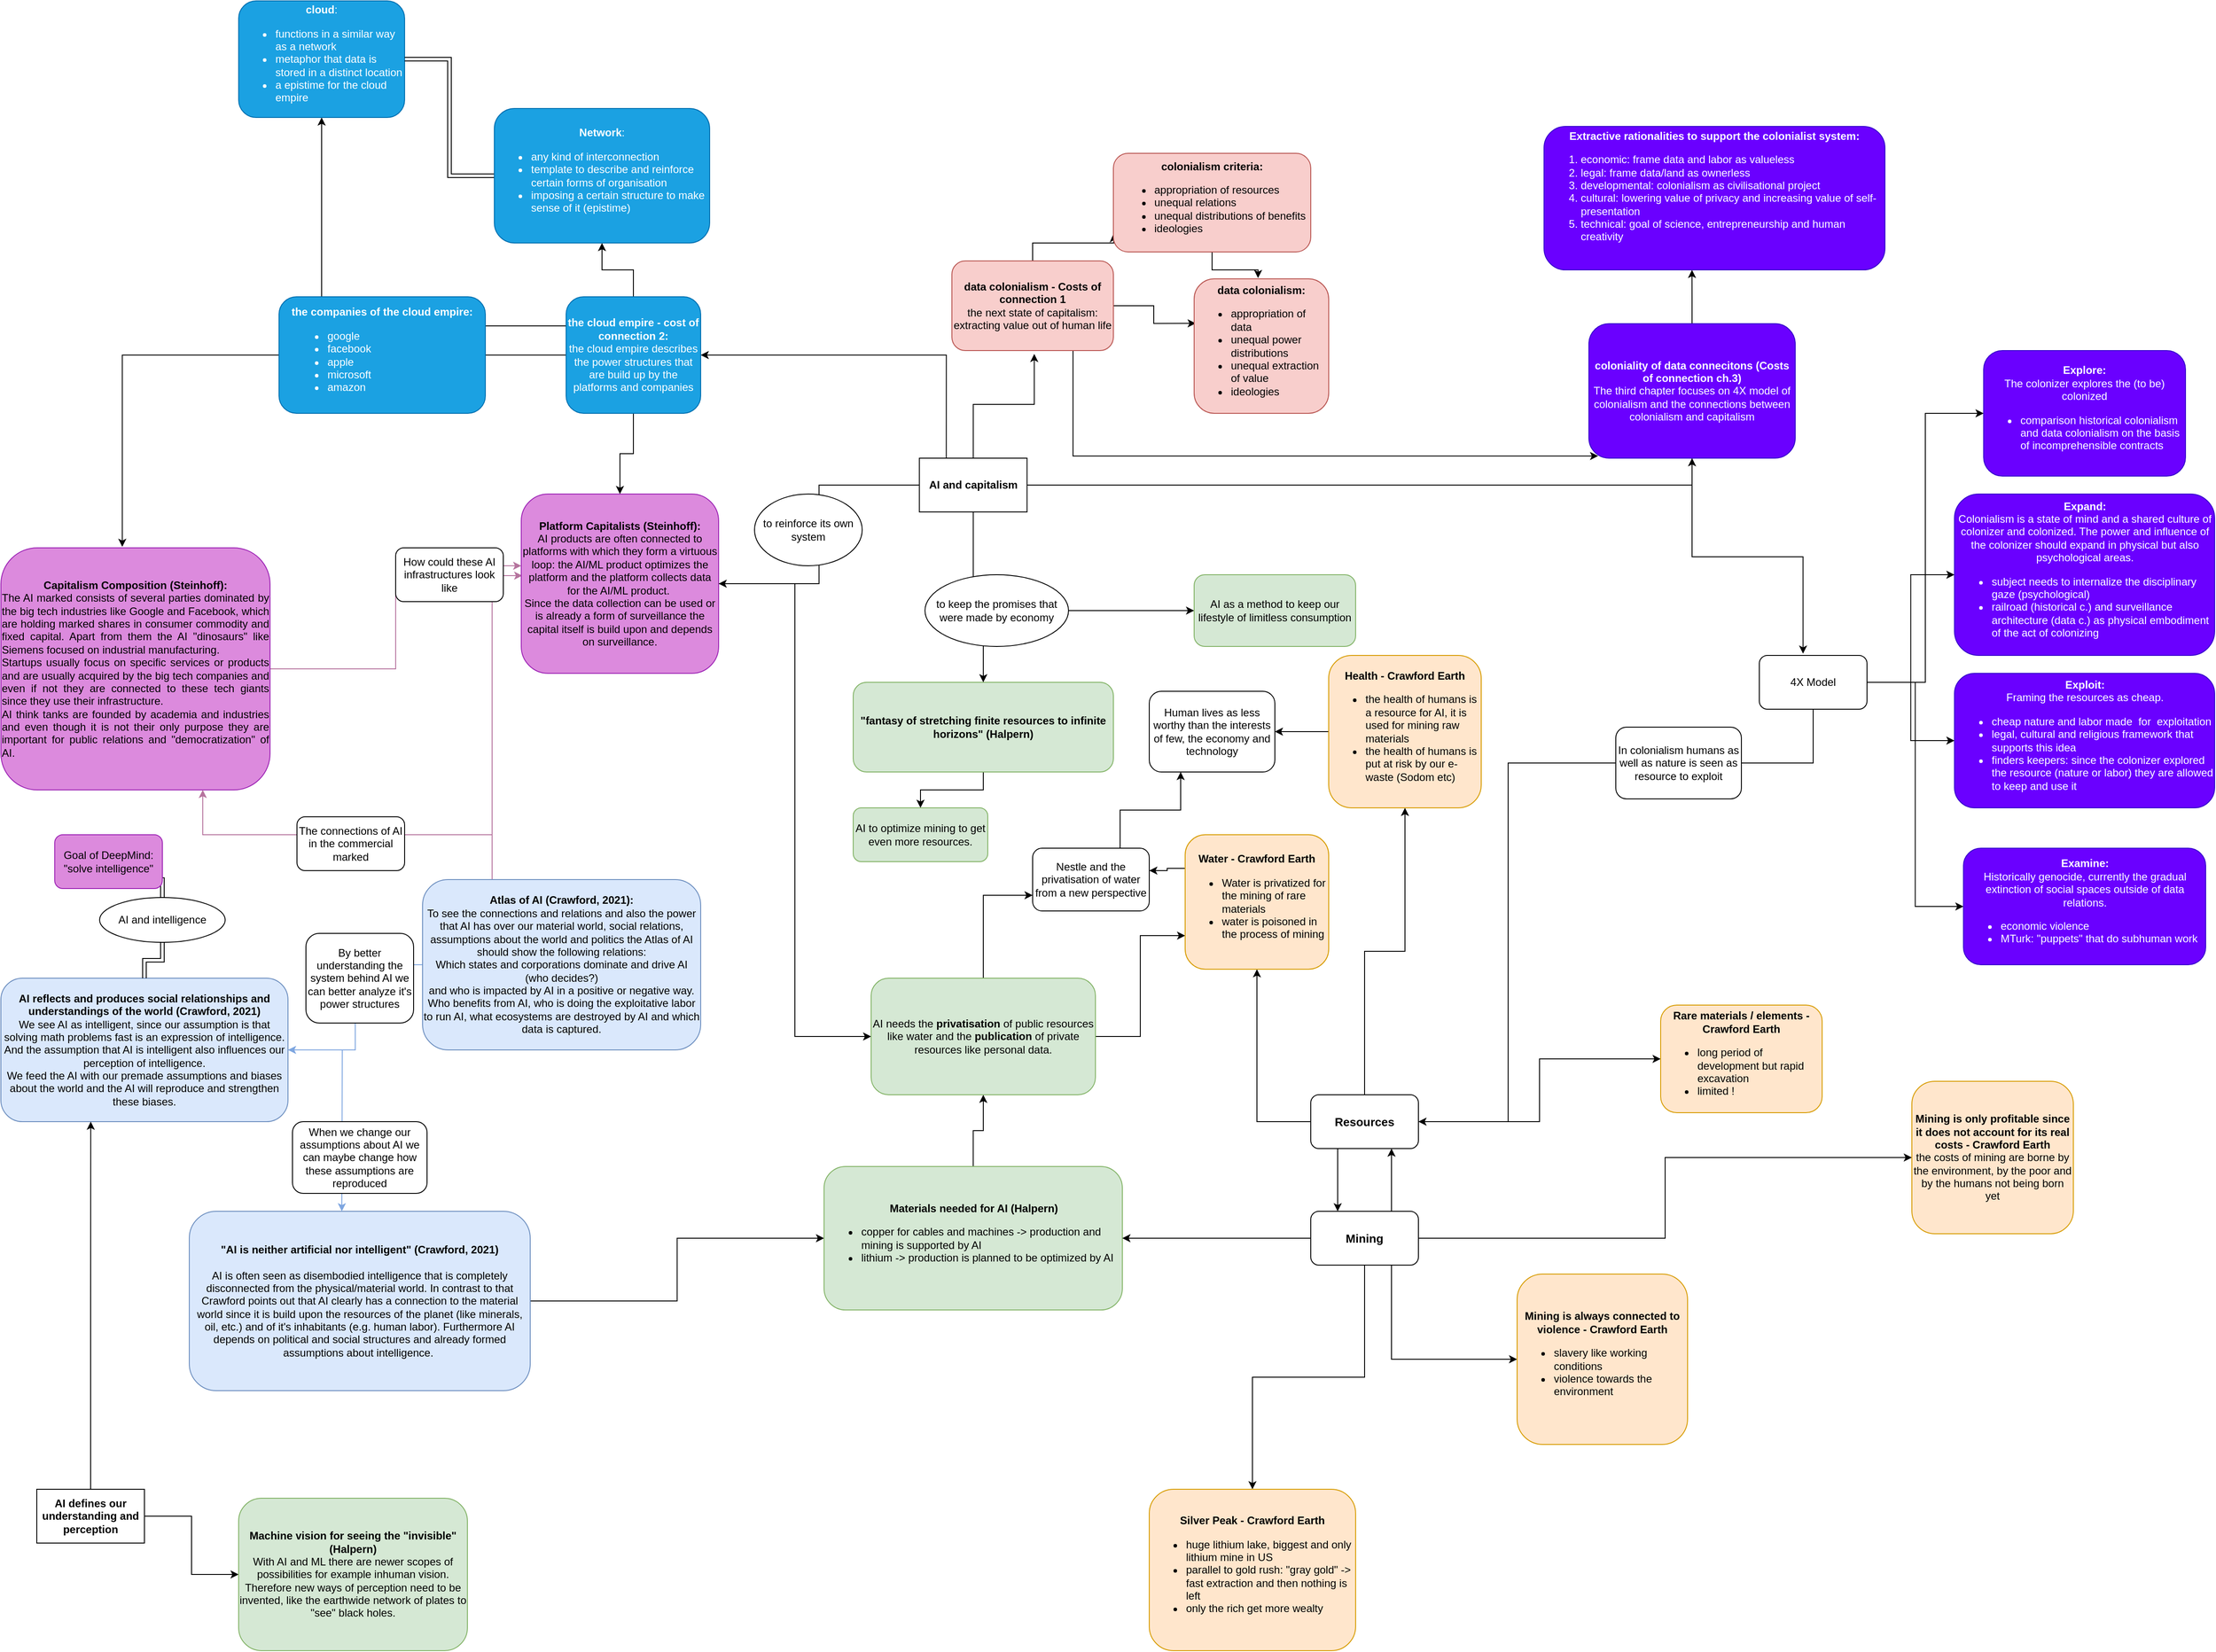 <mxfile version="21.3.7" type="github">
  <diagram name="Page-1" id="wxqKnzym9CbN2hfAzfNq">
    <mxGraphModel dx="1985" dy="3200" grid="1" gridSize="10" guides="1" tooltips="1" connect="1" arrows="1" fold="1" page="1" pageScale="1" pageWidth="850" pageHeight="1100" background="none" math="0" shadow="0">
      <root>
        <mxCell id="0" />
        <mxCell id="1" parent="0" />
        <mxCell id="W47DAjNjgLAv1Q1VvXmN-14" style="edgeStyle=orthogonalEdgeStyle;rounded=0;orthogonalLoop=1;jettySize=auto;html=1;exitX=1;exitY=0.5;exitDx=0;exitDy=0;" parent="1" source="Oei4Xzemq2DtPW6H26rk-1" target="W47DAjNjgLAv1Q1VvXmN-13" edge="1">
          <mxGeometry relative="1" as="geometry" />
        </mxCell>
        <mxCell id="Oei4Xzemq2DtPW6H26rk-1" value="&lt;div&gt;&lt;b&gt;&quot;AI is neither&lt;span dir=&quot;ltr&quot; role=&quot;presentation&quot; style=&quot;left: 79.96%; top: 32.31%; font-size: calc(var(--scale-factor)*11.00px); font-family: sans-serif;&quot;&gt; &lt;/span&gt;&lt;span dir=&quot;ltr&quot; role=&quot;presentation&quot; style=&quot;left: 80.87%; top: 32.31%; font-size: calc(var(--scale-factor)*11.00px); font-family: sans-serif; transform: scaleX(0.896);&quot;&gt;ar&lt;/span&gt;&lt;span dir=&quot;ltr&quot; role=&quot;presentation&quot; style=&quot;left: 15.91%; top: 34.6%; font-size: calc(var(--scale-factor)*11.00px); font-family: sans-serif; transform: scaleX(0.932);&quot;&gt;ti&lt;/span&gt;&lt;span dir=&quot;ltr&quot; role=&quot;presentation&quot; style=&quot;left: 17.49%; top: 34.6%; font-size: calc(var(--scale-factor)*11.00px); font-family: sans-serif; transform: scaleX(0.887);&quot;&gt;fi&lt;/span&gt;&lt;span dir=&quot;ltr&quot; role=&quot;presentation&quot; style=&quot;left: 18.96%; top: 34.6%; font-size: calc(var(--scale-factor)*11.00px); font-family: sans-serif; transform: scaleX(0.891);&quot;&gt;cial&lt;/span&gt;&lt;span dir=&quot;ltr&quot; role=&quot;presentation&quot; style=&quot;left: 22.81%; top: 34.6%; font-size: calc(var(--scale-factor)*11.00px); font-family: sans-serif;&quot;&gt; &lt;/span&gt;&lt;span dir=&quot;ltr&quot; role=&quot;presentation&quot; style=&quot;left: 24.08%; top: 34.6%; font-size: calc(var(--scale-factor)*11.00px); font-family: sans-serif; transform: scaleX(0.872);&quot;&gt;nor&lt;/span&gt;&lt;span dir=&quot;ltr&quot; role=&quot;presentation&quot; style=&quot;left: 28.04%; top: 34.6%; font-size: calc(var(--scale-factor)*11.00px); font-family: sans-serif;&quot;&gt; &lt;/span&gt;&lt;span dir=&quot;ltr&quot; role=&quot;presentation&quot; style=&quot;left: 29.32%; top: 34.6%; font-size: calc(var(--scale-factor)*11.00px); font-family: sans-serif; transform: scaleX(0.818);&quot;&gt;intelligent&quot; (Crawford, 2021)&lt;br&gt;&lt;/span&gt;&lt;/b&gt;&lt;/div&gt;&lt;div&gt;&lt;b&gt;&lt;span dir=&quot;ltr&quot; role=&quot;presentation&quot; style=&quot;left: 29.32%; top: 34.6%; font-size: calc(var(--scale-factor)*11.00px); font-family: sans-serif; transform: scaleX(0.818);&quot;&gt;&lt;br&gt;&lt;/span&gt;&lt;/b&gt;&lt;/div&gt;&lt;div&gt;&lt;span dir=&quot;ltr&quot; role=&quot;presentation&quot; style=&quot;left: 29.32%; top: 34.6%; font-size: calc(var(--scale-factor)*11.00px); font-family: sans-serif; transform: scaleX(0.818);&quot;&gt;AI is often seen as disembodied intelligence that is completely disconnected from the physical/material world. In contrast to that Crawford points out that AI clearly has a connection to the material world since it is build upon the resources of the planet (like minerals, oil, etc.) and of it&#39;s inhabitants (e.g. human labor). Furthermore AI depends on political and social structures and already formed assumptions about intelligence.&amp;nbsp; &lt;br&gt;&lt;/span&gt;&lt;/div&gt;" style="rounded=1;whiteSpace=wrap;html=1;fillColor=#dae8fc;strokeColor=#6c8ebf;" parent="1" vertex="1">
          <mxGeometry x="250" y="-290" width="380" height="200" as="geometry" />
        </mxCell>
        <mxCell id="Oei4Xzemq2DtPW6H26rk-7" style="edgeStyle=orthogonalEdgeStyle;rounded=0;orthogonalLoop=1;jettySize=auto;html=1;entryX=0.5;entryY=0;entryDx=0;entryDy=0;strokeColor=#7EA6E0;" parent="1" source="Oei4Xzemq2DtPW6H26rk-2" edge="1">
          <mxGeometry relative="1" as="geometry">
            <mxPoint x="420" y="-290" as="targetPoint" />
          </mxGeometry>
        </mxCell>
        <mxCell id="IGWxZJ-rzR9LiD5vWE0U-2" style="rounded=0;orthogonalLoop=1;jettySize=auto;html=1;exitX=0.5;exitY=0;exitDx=0;exitDy=0;shape=link;edgeStyle=orthogonalEdgeStyle;strokeColor=#000000;" parent="1" source="IGWxZJ-rzR9LiD5vWE0U-3" target="IGWxZJ-rzR9LiD5vWE0U-1" edge="1">
          <mxGeometry relative="1" as="geometry" />
        </mxCell>
        <mxCell id="Oei4Xzemq2DtPW6H26rk-2" value="&lt;div&gt;&lt;b&gt;AI reflects and produces social relationships and understandings of the world (Crawford, 2021)&lt;/b&gt;&lt;/div&gt;&lt;div&gt;We see AI as intelligent, since our assumption is that solving math problems fast is an expression of intelligence. And the assumption that AI is intelligent also influences our perception of intelligence. &lt;br&gt;&lt;/div&gt;&lt;div&gt;We feed the AI with our premade assumptions and biases about the world and the AI will reproduce and strengthen these biases. &lt;br&gt;&lt;/div&gt;" style="rounded=1;whiteSpace=wrap;html=1;fillColor=#dae8fc;strokeColor=#6c8ebf;" parent="1" vertex="1">
          <mxGeometry x="40" y="-550" width="320" height="160" as="geometry" />
        </mxCell>
        <mxCell id="Oei4Xzemq2DtPW6H26rk-6" value="When we change our assumptions about AI we can maybe change how these assumptions are reproduced" style="rounded=1;whiteSpace=wrap;html=1;" parent="1" vertex="1">
          <mxGeometry x="365" y="-390" width="150" height="80" as="geometry" />
        </mxCell>
        <mxCell id="Oei4Xzemq2DtPW6H26rk-12" style="edgeStyle=orthogonalEdgeStyle;rounded=0;orthogonalLoop=1;jettySize=auto;html=1;exitX=0;exitY=0.5;exitDx=0;exitDy=0;entryX=1;entryY=0.5;entryDx=0;entryDy=0;strokeColor=#7EA6E0;" parent="1" source="Oei4Xzemq2DtPW6H26rk-9" target="Oei4Xzemq2DtPW6H26rk-2" edge="1">
          <mxGeometry relative="1" as="geometry" />
        </mxCell>
        <mxCell id="IGWxZJ-rzR9LiD5vWE0U-13" style="edgeStyle=orthogonalEdgeStyle;rounded=0;orthogonalLoop=1;jettySize=auto;html=1;exitX=0.25;exitY=0;exitDx=0;exitDy=0;entryX=0.75;entryY=1;entryDx=0;entryDy=0;strokeColor=#B5739D;" parent="1" source="Oei4Xzemq2DtPW6H26rk-9" target="IGWxZJ-rzR9LiD5vWE0U-5" edge="1">
          <mxGeometry relative="1" as="geometry" />
        </mxCell>
        <mxCell id="IGWxZJ-rzR9LiD5vWE0U-14" style="edgeStyle=orthogonalEdgeStyle;rounded=0;orthogonalLoop=1;jettySize=auto;html=1;exitX=0.25;exitY=0;exitDx=0;exitDy=0;entryX=0;entryY=0.4;entryDx=0;entryDy=0;entryPerimeter=0;strokeColor=#B5739D;" parent="1" source="Oei4Xzemq2DtPW6H26rk-9" target="IGWxZJ-rzR9LiD5vWE0U-8" edge="1">
          <mxGeometry relative="1" as="geometry" />
        </mxCell>
        <mxCell id="Oei4Xzemq2DtPW6H26rk-9" value="&lt;div&gt;&lt;b&gt;Atlas of AI (Crawford, 2021):&lt;/b&gt;&lt;/div&gt;&lt;div&gt;To see the connections and relations and also the power that AI has over our material world, social relations, assumptions about the world and politics the Atlas of AI should show the following relations:&lt;/div&gt;&lt;div&gt;Which states and corporations dominate and drive AI (who decides?)&lt;/div&gt;&lt;div&gt;and who is impacted by AI in a positive or negative way. Who benefits from AI, who is doing the exploitative labor to run AI, what ecosystems are destroyed by AI and which data is captured.&lt;br&gt;&lt;/div&gt;" style="rounded=1;whiteSpace=wrap;html=1;fillColor=#dae8fc;strokeColor=#6c8ebf;" parent="1" vertex="1">
          <mxGeometry x="510" y="-660" width="310" height="190" as="geometry" />
        </mxCell>
        <mxCell id="Oei4Xzemq2DtPW6H26rk-11" value="By better understanding the system behind AI we can better analyze it&#39;s power structures" style="rounded=1;whiteSpace=wrap;html=1;" parent="1" vertex="1">
          <mxGeometry x="380" y="-600" width="120" height="100" as="geometry" />
        </mxCell>
        <mxCell id="IGWxZJ-rzR9LiD5vWE0U-1" value="&lt;div&gt;Goal of DeepMind:&lt;/div&gt;&lt;div&gt;&quot;solve intelligence&quot;&lt;br&gt;&lt;/div&gt;" style="rounded=1;whiteSpace=wrap;html=1;fillColor=#dc8add;strokeColor=#9C22B4;" parent="1" vertex="1">
          <mxGeometry x="100" y="-710" width="120" height="60" as="geometry" />
        </mxCell>
        <mxCell id="IGWxZJ-rzR9LiD5vWE0U-4" value="" style="rounded=0;orthogonalLoop=1;jettySize=auto;html=1;exitX=0.5;exitY=0;exitDx=0;exitDy=0;shape=link;edgeStyle=orthogonalEdgeStyle;strokeColor=#000000;" parent="1" source="Oei4Xzemq2DtPW6H26rk-2" target="IGWxZJ-rzR9LiD5vWE0U-3" edge="1">
          <mxGeometry relative="1" as="geometry">
            <mxPoint x="200" y="-560" as="sourcePoint" />
            <mxPoint x="190" y="-630" as="targetPoint" />
          </mxGeometry>
        </mxCell>
        <mxCell id="IGWxZJ-rzR9LiD5vWE0U-3" value="AI and intelligence" style="ellipse;whiteSpace=wrap;html=1;" parent="1" vertex="1">
          <mxGeometry x="150" y="-640" width="140" height="50" as="geometry" />
        </mxCell>
        <mxCell id="IGWxZJ-rzR9LiD5vWE0U-10" style="edgeStyle=orthogonalEdgeStyle;rounded=0;orthogonalLoop=1;jettySize=auto;html=1;entryX=0.005;entryY=0.455;entryDx=0;entryDy=0;entryPerimeter=0;strokeColor=#B5739D;" parent="1" source="IGWxZJ-rzR9LiD5vWE0U-5" target="IGWxZJ-rzR9LiD5vWE0U-8" edge="1">
          <mxGeometry relative="1" as="geometry" />
        </mxCell>
        <mxCell id="IGWxZJ-rzR9LiD5vWE0U-5" value="&lt;b&gt;Capitalism Composition (Steinhoff):&lt;/b&gt;&lt;br&gt;&lt;div align=&quot;justify&quot;&gt;The AI marked consists of several parties dominated by the big tech industries like Google and Facebook, which are holding marked shares in consumer commodity and fixed capital. Apart from them the AI &quot;dinosaurs&quot; like Siemens focused on industrial manufacturing.&lt;br&gt;Startups usually focus on specific services or products and are usually acquired by the big tech companies and even if not they are connected to these tech giants since they use their infrastructure. &lt;br&gt;&lt;/div&gt;&lt;div align=&quot;justify&quot;&gt;AI think tanks are founded by academia and industries and even though it is not their only purpose they are important for public relations and &quot;democratization&quot; of AI. &lt;br&gt;&lt;/div&gt;" style="rounded=1;fillColor=#DC8ADD;strokeColor=#9C22B4;align=center;horizontal=1;verticalAlign=middle;labelPosition=center;verticalLabelPosition=middle;whiteSpace=wrap;html=1;" parent="1" vertex="1">
          <mxGeometry x="40" y="-1030" width="300" height="270" as="geometry" />
        </mxCell>
        <mxCell id="IGWxZJ-rzR9LiD5vWE0U-7" value="The connections of AI in the commercial marked" style="rounded=1;whiteSpace=wrap;html=1;" parent="1" vertex="1">
          <mxGeometry x="370" y="-730" width="120" height="60" as="geometry" />
        </mxCell>
        <mxCell id="W47DAjNjgLAv1Q1VvXmN-16" style="edgeStyle=orthogonalEdgeStyle;rounded=0;orthogonalLoop=1;jettySize=auto;html=1;entryX=0;entryY=0.5;entryDx=0;entryDy=0;" parent="1" source="IGWxZJ-rzR9LiD5vWE0U-8" target="W47DAjNjgLAv1Q1VvXmN-15" edge="1">
          <mxGeometry relative="1" as="geometry" />
        </mxCell>
        <mxCell id="IGWxZJ-rzR9LiD5vWE0U-8" value="&lt;div&gt;&lt;b&gt;Platform Capitalists (Steinhoff):&lt;/b&gt;&lt;/div&gt;&lt;div&gt;AI products are often connected to platforms with which they form a virtuous loop: the AI/ML product optimizes the platform and the platform collects data for the AI/ML product.&amp;nbsp;&lt;/div&gt;&lt;div&gt;Since the data collection can be used or is already a form of surveillance the capital itself is build upon and depends on surveillance.&lt;br&gt;&lt;/div&gt;" style="rounded=1;whiteSpace=wrap;html=1;fillColor=#DC8ADD;strokeColor=#9c22b4;" parent="1" vertex="1">
          <mxGeometry x="620" y="-1090" width="220" height="200" as="geometry" />
        </mxCell>
        <mxCell id="IGWxZJ-rzR9LiD5vWE0U-11" value="How could these AI infrastructures look like" style="rounded=1;whiteSpace=wrap;html=1;" parent="1" vertex="1">
          <mxGeometry x="480" y="-1030" width="120" height="60" as="geometry" />
        </mxCell>
        <mxCell id="W47DAjNjgLAv1Q1VvXmN-10" style="edgeStyle=orthogonalEdgeStyle;rounded=0;orthogonalLoop=1;jettySize=auto;html=1;entryX=0.5;entryY=0;entryDx=0;entryDy=0;" parent="1" source="W47DAjNjgLAv1Q1VvXmN-1" target="W47DAjNjgLAv1Q1VvXmN-9" edge="1">
          <mxGeometry relative="1" as="geometry" />
        </mxCell>
        <mxCell id="W47DAjNjgLAv1Q1VvXmN-1" value="&lt;div&gt;&lt;b&gt;&quot;fantasy of stretching finite resources to infinite horizons&quot; (Halpern)&lt;/b&gt;&lt;/div&gt;" style="rounded=1;whiteSpace=wrap;html=1;fillColor=#d5e8d4;strokeColor=#82b366;" parent="1" vertex="1">
          <mxGeometry x="990" y="-880" width="290" height="100" as="geometry" />
        </mxCell>
        <mxCell id="W47DAjNjgLAv1Q1VvXmN-4" style="edgeStyle=orthogonalEdgeStyle;rounded=0;orthogonalLoop=1;jettySize=auto;html=1;entryX=1;entryY=0.5;entryDx=0;entryDy=0;" parent="1" source="W47DAjNjgLAv1Q1VvXmN-3" target="IGWxZJ-rzR9LiD5vWE0U-8" edge="1">
          <mxGeometry relative="1" as="geometry" />
        </mxCell>
        <mxCell id="W47DAjNjgLAv1Q1VvXmN-7" style="edgeStyle=orthogonalEdgeStyle;rounded=0;orthogonalLoop=1;jettySize=auto;html=1;" parent="1" source="W47DAjNjgLAv1Q1VvXmN-3" target="W47DAjNjgLAv1Q1VvXmN-1" edge="1">
          <mxGeometry relative="1" as="geometry" />
        </mxCell>
        <mxCell id="DPZt0FXSSfCK9yg0k_5H-2" style="edgeStyle=orthogonalEdgeStyle;rounded=0;orthogonalLoop=1;jettySize=auto;html=1;entryX=0.51;entryY=1.037;entryDx=0;entryDy=0;entryPerimeter=0;" parent="1" source="W47DAjNjgLAv1Q1VvXmN-3" target="DPZt0FXSSfCK9yg0k_5H-1" edge="1">
          <mxGeometry relative="1" as="geometry" />
        </mxCell>
        <mxCell id="DPZt0FXSSfCK9yg0k_5H-11" style="edgeStyle=orthogonalEdgeStyle;rounded=0;orthogonalLoop=1;jettySize=auto;html=1;exitX=0.25;exitY=0;exitDx=0;exitDy=0;entryX=1;entryY=0.5;entryDx=0;entryDy=0;" parent="1" source="W47DAjNjgLAv1Q1VvXmN-3" target="DPZt0FXSSfCK9yg0k_5H-8" edge="1">
          <mxGeometry relative="1" as="geometry" />
        </mxCell>
        <mxCell id="1OhX4noRyEKHyUKizOx6-14" style="edgeStyle=orthogonalEdgeStyle;rounded=0;orthogonalLoop=1;jettySize=auto;html=1;exitX=1;exitY=0.5;exitDx=0;exitDy=0;entryX=0.5;entryY=1;entryDx=0;entryDy=0;" edge="1" parent="1" source="W47DAjNjgLAv1Q1VvXmN-3" target="1OhX4noRyEKHyUKizOx6-1">
          <mxGeometry relative="1" as="geometry" />
        </mxCell>
        <mxCell id="W47DAjNjgLAv1Q1VvXmN-3" value="&lt;b&gt;AI and capitalism &lt;/b&gt;" style="rounded=0;whiteSpace=wrap;html=1;" parent="1" vertex="1">
          <mxGeometry x="1063.75" y="-1130" width="120" height="60" as="geometry" />
        </mxCell>
        <mxCell id="W47DAjNjgLAv1Q1VvXmN-6" value="to reinforce its own system" style="ellipse;whiteSpace=wrap;html=1;" parent="1" vertex="1">
          <mxGeometry x="880" y="-1090" width="120" height="80" as="geometry" />
        </mxCell>
        <mxCell id="W47DAjNjgLAv1Q1VvXmN-12" style="edgeStyle=orthogonalEdgeStyle;rounded=0;orthogonalLoop=1;jettySize=auto;html=1;entryX=0;entryY=0.5;entryDx=0;entryDy=0;" parent="1" source="W47DAjNjgLAv1Q1VvXmN-8" target="W47DAjNjgLAv1Q1VvXmN-11" edge="1">
          <mxGeometry relative="1" as="geometry" />
        </mxCell>
        <mxCell id="W47DAjNjgLAv1Q1VvXmN-8" value="to keep the promises that were made by economy " style="ellipse;whiteSpace=wrap;html=1;" parent="1" vertex="1">
          <mxGeometry x="1070" y="-1000" width="160" height="80" as="geometry" />
        </mxCell>
        <mxCell id="W47DAjNjgLAv1Q1VvXmN-9" value="AI to optimize mining to get even more resources. " style="rounded=1;whiteSpace=wrap;html=1;fillColor=#d5e8d4;strokeColor=#82b366;" parent="1" vertex="1">
          <mxGeometry x="990" y="-740" width="150" height="60" as="geometry" />
        </mxCell>
        <mxCell id="W47DAjNjgLAv1Q1VvXmN-11" value="AI as a method to keep our lifestyle of limitless consumption " style="rounded=1;whiteSpace=wrap;html=1;fillColor=#d5e8d4;strokeColor=#82b366;" parent="1" vertex="1">
          <mxGeometry x="1370" y="-1000" width="180" height="80" as="geometry" />
        </mxCell>
        <mxCell id="W47DAjNjgLAv1Q1VvXmN-17" style="edgeStyle=orthogonalEdgeStyle;rounded=0;orthogonalLoop=1;jettySize=auto;html=1;" parent="1" source="W47DAjNjgLAv1Q1VvXmN-13" target="W47DAjNjgLAv1Q1VvXmN-15" edge="1">
          <mxGeometry relative="1" as="geometry" />
        </mxCell>
        <mxCell id="W47DAjNjgLAv1Q1VvXmN-13" value="&lt;div&gt;&lt;b&gt;Materials needed for AI (Halpern)&lt;/b&gt;&lt;/div&gt;&lt;div align=&quot;left&quot;&gt;&lt;ul&gt;&lt;li&gt;copper for cables and machines -&amp;gt; production and mining is supported by AI&lt;/li&gt;&lt;li&gt;lithium -&amp;gt; production is planned to be optimized by AI&lt;br&gt;&lt;/li&gt;&lt;/ul&gt;&lt;/div&gt;" style="rounded=1;whiteSpace=wrap;html=1;fillColor=#d5e8d4;strokeColor=#82b366;" parent="1" vertex="1">
          <mxGeometry x="957.5" y="-340" width="332.5" height="160" as="geometry" />
        </mxCell>
        <mxCell id="pomRhs1tSJ-HScSWZ4Wk-29" style="edgeStyle=orthogonalEdgeStyle;rounded=0;orthogonalLoop=1;jettySize=auto;html=1;entryX=0;entryY=0.75;entryDx=0;entryDy=0;" parent="1" source="W47DAjNjgLAv1Q1VvXmN-15" target="pomRhs1tSJ-HScSWZ4Wk-23" edge="1">
          <mxGeometry relative="1" as="geometry" />
        </mxCell>
        <mxCell id="pomRhs1tSJ-HScSWZ4Wk-30" style="edgeStyle=orthogonalEdgeStyle;rounded=0;orthogonalLoop=1;jettySize=auto;html=1;exitX=1;exitY=0.5;exitDx=0;exitDy=0;entryX=0;entryY=0.75;entryDx=0;entryDy=0;" parent="1" source="W47DAjNjgLAv1Q1VvXmN-15" target="pomRhs1tSJ-HScSWZ4Wk-15" edge="1">
          <mxGeometry relative="1" as="geometry" />
        </mxCell>
        <mxCell id="W47DAjNjgLAv1Q1VvXmN-15" value="AI needs the&lt;b&gt; privatisation&lt;/b&gt; of public resources like water and the &lt;b&gt;publication&lt;/b&gt; of private resources like personal data." style="rounded=1;whiteSpace=wrap;html=1;fillColor=#d5e8d4;strokeColor=#82b366;" parent="1" vertex="1">
          <mxGeometry x="1010" y="-550" width="250" height="130" as="geometry" />
        </mxCell>
        <mxCell id="W47DAjNjgLAv1Q1VvXmN-20" style="edgeStyle=orthogonalEdgeStyle;rounded=0;orthogonalLoop=1;jettySize=auto;html=1;entryX=0.313;entryY=1;entryDx=0;entryDy=0;entryPerimeter=0;" parent="1" source="W47DAjNjgLAv1Q1VvXmN-18" target="Oei4Xzemq2DtPW6H26rk-2" edge="1">
          <mxGeometry relative="1" as="geometry" />
        </mxCell>
        <mxCell id="W47DAjNjgLAv1Q1VvXmN-22" style="edgeStyle=orthogonalEdgeStyle;rounded=0;orthogonalLoop=1;jettySize=auto;html=1;entryX=0;entryY=0.5;entryDx=0;entryDy=0;" parent="1" source="W47DAjNjgLAv1Q1VvXmN-18" target="W47DAjNjgLAv1Q1VvXmN-21" edge="1">
          <mxGeometry relative="1" as="geometry" />
        </mxCell>
        <mxCell id="W47DAjNjgLAv1Q1VvXmN-18" value="&lt;b&gt;AI defines our understanding and perception&lt;/b&gt;" style="rounded=0;whiteSpace=wrap;html=1;" parent="1" vertex="1">
          <mxGeometry x="80" y="20" width="120" height="60" as="geometry" />
        </mxCell>
        <mxCell id="W47DAjNjgLAv1Q1VvXmN-21" value="&lt;div&gt;&lt;b&gt;Machine vision for seeing the &quot;invisible&quot; (Halpern)&lt;/b&gt;&lt;/div&gt;&lt;div&gt;With AI and ML there are newer scopes of possibilities for example inhuman vision. Therefore new ways of perception need to be invented, like the earthwide network of plates to &quot;see&quot; black holes.&lt;br&gt;&lt;/div&gt;" style="rounded=1;whiteSpace=wrap;html=1;fillColor=#d5e8d4;strokeColor=#82b366;" parent="1" vertex="1">
          <mxGeometry x="305" y="30" width="255" height="170" as="geometry" />
        </mxCell>
        <mxCell id="pomRhs1tSJ-HScSWZ4Wk-3" style="edgeStyle=orthogonalEdgeStyle;rounded=0;orthogonalLoop=1;jettySize=auto;html=1;entryX=1;entryY=0.5;entryDx=0;entryDy=0;" parent="1" source="pomRhs1tSJ-HScSWZ4Wk-1" target="W47DAjNjgLAv1Q1VvXmN-13" edge="1">
          <mxGeometry relative="1" as="geometry" />
        </mxCell>
        <mxCell id="pomRhs1tSJ-HScSWZ4Wk-6" style="edgeStyle=orthogonalEdgeStyle;rounded=0;orthogonalLoop=1;jettySize=auto;html=1;entryX=0.5;entryY=0;entryDx=0;entryDy=0;" parent="1" source="pomRhs1tSJ-HScSWZ4Wk-1" target="pomRhs1tSJ-HScSWZ4Wk-4" edge="1">
          <mxGeometry relative="1" as="geometry" />
        </mxCell>
        <mxCell id="pomRhs1tSJ-HScSWZ4Wk-8" style="edgeStyle=orthogonalEdgeStyle;rounded=0;orthogonalLoop=1;jettySize=auto;html=1;exitX=0.75;exitY=1;exitDx=0;exitDy=0;entryX=0;entryY=0.5;entryDx=0;entryDy=0;" parent="1" source="pomRhs1tSJ-HScSWZ4Wk-1" target="pomRhs1tSJ-HScSWZ4Wk-7" edge="1">
          <mxGeometry relative="1" as="geometry" />
        </mxCell>
        <mxCell id="pomRhs1tSJ-HScSWZ4Wk-13" style="edgeStyle=orthogonalEdgeStyle;rounded=0;orthogonalLoop=1;jettySize=auto;html=1;exitX=0.75;exitY=0;exitDx=0;exitDy=0;entryX=0.75;entryY=1;entryDx=0;entryDy=0;" parent="1" source="pomRhs1tSJ-HScSWZ4Wk-1" target="pomRhs1tSJ-HScSWZ4Wk-11" edge="1">
          <mxGeometry relative="1" as="geometry" />
        </mxCell>
        <mxCell id="1OhX4noRyEKHyUKizOx6-18" style="edgeStyle=orthogonalEdgeStyle;rounded=0;orthogonalLoop=1;jettySize=auto;html=1;exitX=1;exitY=0.5;exitDx=0;exitDy=0;" edge="1" parent="1" source="pomRhs1tSJ-HScSWZ4Wk-1" target="pomRhs1tSJ-HScSWZ4Wk-9">
          <mxGeometry relative="1" as="geometry" />
        </mxCell>
        <mxCell id="pomRhs1tSJ-HScSWZ4Wk-1" value="&lt;b&gt;&lt;font style=&quot;font-size: 13px;&quot;&gt;Mining&lt;/font&gt;&lt;/b&gt;" style="rounded=1;whiteSpace=wrap;html=1;" parent="1" vertex="1">
          <mxGeometry x="1500" y="-290" width="120" height="60" as="geometry" />
        </mxCell>
        <mxCell id="pomRhs1tSJ-HScSWZ4Wk-4" value="&lt;div&gt;&lt;b&gt;Silver Peak - Crawford Earth&lt;/b&gt;&lt;/div&gt;&lt;div align=&quot;left&quot;&gt;&lt;ul&gt;&lt;li&gt;huge lithium lake, biggest and only lithium mine in US&lt;/li&gt;&lt;li&gt;parallel to gold rush: &quot;gray gold&quot; -&amp;gt; fast extraction and then nothing is left&lt;/li&gt;&lt;li&gt;only the rich get more wealty&lt;br&gt;&lt;/li&gt;&lt;/ul&gt;&lt;/div&gt;" style="rounded=1;whiteSpace=wrap;html=1;fillColor=#ffe6cc;strokeColor=#d79b00;" parent="1" vertex="1">
          <mxGeometry x="1320" y="20" width="230" height="180" as="geometry" />
        </mxCell>
        <mxCell id="pomRhs1tSJ-HScSWZ4Wk-7" value="&lt;div&gt;&lt;b&gt;Mining is always connected to violence - Crawford Earth&lt;/b&gt;&lt;/div&gt;&lt;div align=&quot;left&quot;&gt;&lt;ul&gt;&lt;li&gt;slavery like working conditions&lt;/li&gt;&lt;li&gt;violence towards the environment &lt;br&gt;&lt;/li&gt;&lt;/ul&gt;&lt;/div&gt;" style="rounded=1;whiteSpace=wrap;html=1;fillColor=#ffe6cc;strokeColor=#d79b00;" parent="1" vertex="1">
          <mxGeometry x="1730" y="-220" width="190" height="190" as="geometry" />
        </mxCell>
        <mxCell id="pomRhs1tSJ-HScSWZ4Wk-9" value="&lt;div&gt;&lt;b&gt;Mining is only profitable since it does not account for its real costs - Crawford Earth&lt;/b&gt;&lt;/div&gt;&lt;div&gt;the costs of mining are borne by the environment, by the poor and by the humans not being born yet&lt;br&gt;&lt;/div&gt;" style="rounded=1;whiteSpace=wrap;html=1;fillColor=#ffe6cc;strokeColor=#d79b00;" parent="1" vertex="1">
          <mxGeometry x="2170" y="-435" width="180" height="170" as="geometry" />
        </mxCell>
        <mxCell id="pomRhs1tSJ-HScSWZ4Wk-14" style="edgeStyle=orthogonalEdgeStyle;rounded=0;orthogonalLoop=1;jettySize=auto;html=1;exitX=0.25;exitY=1;exitDx=0;exitDy=0;entryX=0.25;entryY=0;entryDx=0;entryDy=0;" parent="1" source="pomRhs1tSJ-HScSWZ4Wk-11" target="pomRhs1tSJ-HScSWZ4Wk-1" edge="1">
          <mxGeometry relative="1" as="geometry" />
        </mxCell>
        <mxCell id="pomRhs1tSJ-HScSWZ4Wk-16" style="edgeStyle=orthogonalEdgeStyle;rounded=0;orthogonalLoop=1;jettySize=auto;html=1;exitX=0;exitY=0.5;exitDx=0;exitDy=0;entryX=0.5;entryY=1;entryDx=0;entryDy=0;" parent="1" source="pomRhs1tSJ-HScSWZ4Wk-11" target="pomRhs1tSJ-HScSWZ4Wk-15" edge="1">
          <mxGeometry relative="1" as="geometry" />
        </mxCell>
        <mxCell id="pomRhs1tSJ-HScSWZ4Wk-18" style="edgeStyle=orthogonalEdgeStyle;rounded=0;orthogonalLoop=1;jettySize=auto;html=1;entryX=0;entryY=0.5;entryDx=0;entryDy=0;" parent="1" source="pomRhs1tSJ-HScSWZ4Wk-11" target="pomRhs1tSJ-HScSWZ4Wk-17" edge="1">
          <mxGeometry relative="1" as="geometry" />
        </mxCell>
        <mxCell id="pomRhs1tSJ-HScSWZ4Wk-22" value="" style="edgeStyle=orthogonalEdgeStyle;rounded=0;orthogonalLoop=1;jettySize=auto;html=1;entryX=0.5;entryY=1;entryDx=0;entryDy=0;" parent="1" source="pomRhs1tSJ-HScSWZ4Wk-11" target="pomRhs1tSJ-HScSWZ4Wk-19" edge="1">
          <mxGeometry relative="1" as="geometry">
            <mxPoint x="1560" y="-490" as="targetPoint" />
          </mxGeometry>
        </mxCell>
        <mxCell id="pomRhs1tSJ-HScSWZ4Wk-11" value="&lt;font style=&quot;font-size: 13px;&quot;&gt;&lt;b&gt;Resources&lt;/b&gt;&lt;/font&gt;" style="rounded=1;whiteSpace=wrap;html=1;" parent="1" vertex="1">
          <mxGeometry x="1500" y="-420" width="120" height="60" as="geometry" />
        </mxCell>
        <mxCell id="pomRhs1tSJ-HScSWZ4Wk-24" style="edgeStyle=orthogonalEdgeStyle;rounded=0;orthogonalLoop=1;jettySize=auto;html=1;exitX=0;exitY=0.25;exitDx=0;exitDy=0;entryX=1;entryY=0.357;entryDx=0;entryDy=0;entryPerimeter=0;" parent="1" source="pomRhs1tSJ-HScSWZ4Wk-15" target="pomRhs1tSJ-HScSWZ4Wk-23" edge="1">
          <mxGeometry relative="1" as="geometry" />
        </mxCell>
        <mxCell id="pomRhs1tSJ-HScSWZ4Wk-15" value="&lt;div&gt;&lt;b&gt;Water - Crawford Earth&lt;/b&gt;&lt;/div&gt;&lt;div align=&quot;left&quot;&gt;&lt;ul&gt;&lt;li&gt;Water is privatized for the mining of rare materials&lt;/li&gt;&lt;li&gt;water is poisoned in the process of mining&lt;br&gt;&lt;/li&gt;&lt;/ul&gt;&lt;/div&gt;" style="rounded=1;whiteSpace=wrap;html=1;fillColor=#ffe6cc;strokeColor=#d79b00;" parent="1" vertex="1">
          <mxGeometry x="1360" y="-710" width="160" height="150" as="geometry" />
        </mxCell>
        <mxCell id="pomRhs1tSJ-HScSWZ4Wk-17" value="&lt;div&gt;&lt;b&gt;Rare materials / elements - Crawford Earth&lt;/b&gt;&lt;/div&gt;&lt;div align=&quot;left&quot;&gt;&lt;ul&gt;&lt;li&gt;long period of development but rapid excavation&lt;/li&gt;&lt;li&gt;limited !&lt;br&gt;&lt;/li&gt;&lt;/ul&gt;&lt;/div&gt;" style="rounded=1;whiteSpace=wrap;html=1;fillColor=#ffe6cc;strokeColor=#d79b00;" parent="1" vertex="1">
          <mxGeometry x="1890" y="-520" width="180" height="120" as="geometry" />
        </mxCell>
        <mxCell id="pomRhs1tSJ-HScSWZ4Wk-26" style="edgeStyle=orthogonalEdgeStyle;rounded=0;orthogonalLoop=1;jettySize=auto;html=1;exitX=0;exitY=0.5;exitDx=0;exitDy=0;entryX=1;entryY=0.5;entryDx=0;entryDy=0;" parent="1" source="pomRhs1tSJ-HScSWZ4Wk-19" target="pomRhs1tSJ-HScSWZ4Wk-25" edge="1">
          <mxGeometry relative="1" as="geometry" />
        </mxCell>
        <mxCell id="pomRhs1tSJ-HScSWZ4Wk-19" value="&lt;div&gt;&lt;b&gt;Health - Crawford Earth&lt;/b&gt;&lt;/div&gt;&lt;div align=&quot;left&quot;&gt;&lt;ul&gt;&lt;li&gt;the health of humans is a resource for AI, it is used for mining raw materials&lt;/li&gt;&lt;li&gt;the health of humans is put at risk by our e-waste (Sodom etc)&lt;br&gt;&lt;/li&gt;&lt;/ul&gt;&lt;/div&gt;" style="rounded=1;whiteSpace=wrap;html=1;fillColor=#ffe6cc;strokeColor=#d79b00;" parent="1" vertex="1">
          <mxGeometry x="1520" y="-910" width="170" height="170" as="geometry" />
        </mxCell>
        <mxCell id="pomRhs1tSJ-HScSWZ4Wk-28" style="edgeStyle=orthogonalEdgeStyle;rounded=0;orthogonalLoop=1;jettySize=auto;html=1;exitX=0.75;exitY=0;exitDx=0;exitDy=0;entryX=0.25;entryY=1;entryDx=0;entryDy=0;" parent="1" source="pomRhs1tSJ-HScSWZ4Wk-23" target="pomRhs1tSJ-HScSWZ4Wk-25" edge="1">
          <mxGeometry relative="1" as="geometry" />
        </mxCell>
        <mxCell id="pomRhs1tSJ-HScSWZ4Wk-23" value="Nestle and the privatisation of water from a new perspective" style="rounded=1;whiteSpace=wrap;html=1;" parent="1" vertex="1">
          <mxGeometry x="1190" y="-695" width="130" height="70" as="geometry" />
        </mxCell>
        <mxCell id="pomRhs1tSJ-HScSWZ4Wk-25" value="Human lives as less worthy than the interests of few, the economy and technology " style="rounded=1;whiteSpace=wrap;html=1;" parent="1" vertex="1">
          <mxGeometry x="1320" y="-870" width="140" height="90" as="geometry" />
        </mxCell>
        <mxCell id="DPZt0FXSSfCK9yg0k_5H-4" style="edgeStyle=orthogonalEdgeStyle;rounded=0;orthogonalLoop=1;jettySize=auto;html=1;exitX=0.5;exitY=0;exitDx=0;exitDy=0;" parent="1" source="DPZt0FXSSfCK9yg0k_5H-1" edge="1">
          <mxGeometry relative="1" as="geometry">
            <mxPoint x="1280" y="-1380" as="targetPoint" />
          </mxGeometry>
        </mxCell>
        <mxCell id="DPZt0FXSSfCK9yg0k_5H-6" style="edgeStyle=orthogonalEdgeStyle;rounded=0;orthogonalLoop=1;jettySize=auto;html=1;entryX=0.012;entryY=0.331;entryDx=0;entryDy=0;entryPerimeter=0;" parent="1" source="DPZt0FXSSfCK9yg0k_5H-1" target="DPZt0FXSSfCK9yg0k_5H-5" edge="1">
          <mxGeometry relative="1" as="geometry" />
        </mxCell>
        <mxCell id="1OhX4noRyEKHyUKizOx6-15" style="edgeStyle=orthogonalEdgeStyle;rounded=0;orthogonalLoop=1;jettySize=auto;html=1;exitX=0.75;exitY=1;exitDx=0;exitDy=0;entryX=0.045;entryY=0.984;entryDx=0;entryDy=0;entryPerimeter=0;" edge="1" parent="1" source="DPZt0FXSSfCK9yg0k_5H-1" target="1OhX4noRyEKHyUKizOx6-1">
          <mxGeometry relative="1" as="geometry" />
        </mxCell>
        <mxCell id="DPZt0FXSSfCK9yg0k_5H-1" value="&lt;div&gt;&lt;b&gt;data colonialism - Costs of connection 1&lt;/b&gt;&lt;/div&gt;&lt;div&gt;the next state of capitalism: extracting value out of human life&lt;br&gt;&lt;/div&gt;" style="rounded=1;whiteSpace=wrap;html=1;fillColor=#f8cecc;strokeColor=#b85450;" parent="1" vertex="1">
          <mxGeometry x="1100" y="-1350" width="180" height="100" as="geometry" />
        </mxCell>
        <mxCell id="DPZt0FXSSfCK9yg0k_5H-7" style="edgeStyle=orthogonalEdgeStyle;rounded=0;orthogonalLoop=1;jettySize=auto;html=1;entryX=0.475;entryY=-0.006;entryDx=0;entryDy=0;entryPerimeter=0;" parent="1" source="DPZt0FXSSfCK9yg0k_5H-3" target="DPZt0FXSSfCK9yg0k_5H-5" edge="1">
          <mxGeometry relative="1" as="geometry" />
        </mxCell>
        <mxCell id="DPZt0FXSSfCK9yg0k_5H-3" value="&lt;div&gt;&lt;b&gt;colonialism criteria:&lt;/b&gt;&lt;ul&gt;&lt;li&gt;&lt;div align=&quot;left&quot;&gt;appropriation of resources&lt;/div&gt;&lt;/li&gt;&lt;li&gt;&lt;div align=&quot;left&quot;&gt;unequal relations&lt;/div&gt;&lt;/li&gt;&lt;li&gt;&lt;div align=&quot;left&quot;&gt;unequal distributions of benefits&lt;/div&gt;&lt;/li&gt;&lt;li&gt;&lt;div align=&quot;left&quot;&gt;ideologies&lt;br&gt;&lt;/div&gt;&lt;/li&gt;&lt;/ul&gt;&lt;/div&gt;" style="rounded=1;whiteSpace=wrap;html=1;fillColor=#f8cecc;strokeColor=#b85450;" parent="1" vertex="1">
          <mxGeometry x="1280" y="-1470" width="220" height="110" as="geometry" />
        </mxCell>
        <mxCell id="DPZt0FXSSfCK9yg0k_5H-5" value="&lt;div&gt;&lt;b&gt;data colonialism:&lt;/b&gt;&lt;/div&gt;&lt;div align=&quot;left&quot;&gt;&lt;ul&gt;&lt;li&gt;appropriation of data&lt;/li&gt;&lt;li&gt;unequal power distributions&lt;/li&gt;&lt;li&gt;unequal extraction of value&lt;/li&gt;&lt;li&gt;ideologies&lt;br&gt;&lt;/li&gt;&lt;/ul&gt;&lt;/div&gt;" style="rounded=1;whiteSpace=wrap;html=1;fillColor=#f8cecc;strokeColor=#b85450;" parent="1" vertex="1">
          <mxGeometry x="1370" y="-1330" width="150" height="150" as="geometry" />
        </mxCell>
        <mxCell id="DPZt0FXSSfCK9yg0k_5H-9" style="edgeStyle=orthogonalEdgeStyle;rounded=0;orthogonalLoop=1;jettySize=auto;html=1;entryX=0.451;entryY=-0.004;entryDx=0;entryDy=0;entryPerimeter=0;" parent="1" source="DPZt0FXSSfCK9yg0k_5H-8" target="IGWxZJ-rzR9LiD5vWE0U-5" edge="1">
          <mxGeometry relative="1" as="geometry" />
        </mxCell>
        <mxCell id="DPZt0FXSSfCK9yg0k_5H-10" style="edgeStyle=orthogonalEdgeStyle;rounded=0;orthogonalLoop=1;jettySize=auto;html=1;entryX=0.5;entryY=0;entryDx=0;entryDy=0;" parent="1" source="DPZt0FXSSfCK9yg0k_5H-8" target="IGWxZJ-rzR9LiD5vWE0U-8" edge="1">
          <mxGeometry relative="1" as="geometry" />
        </mxCell>
        <mxCell id="DPZt0FXSSfCK9yg0k_5H-15" style="edgeStyle=orthogonalEdgeStyle;rounded=0;orthogonalLoop=1;jettySize=auto;html=1;exitX=0.5;exitY=0;exitDx=0;exitDy=0;entryX=0.5;entryY=1;entryDx=0;entryDy=0;" parent="1" source="DPZt0FXSSfCK9yg0k_5H-8" target="DPZt0FXSSfCK9yg0k_5H-14" edge="1">
          <mxGeometry relative="1" as="geometry" />
        </mxCell>
        <mxCell id="DPZt0FXSSfCK9yg0k_5H-18" style="edgeStyle=orthogonalEdgeStyle;rounded=0;orthogonalLoop=1;jettySize=auto;html=1;exitX=0;exitY=0.25;exitDx=0;exitDy=0;entryX=0.5;entryY=1;entryDx=0;entryDy=0;" parent="1" source="DPZt0FXSSfCK9yg0k_5H-8" target="DPZt0FXSSfCK9yg0k_5H-13" edge="1">
          <mxGeometry relative="1" as="geometry" />
        </mxCell>
        <mxCell id="DPZt0FXSSfCK9yg0k_5H-8" value="&lt;div&gt;&lt;b&gt;the cloud empire - cost of connection 2:&lt;/b&gt;&lt;/div&gt;&lt;div&gt;the cloud empire describes the power structures that are build up by the platforms and companies &lt;br&gt;&lt;/div&gt;" style="rounded=1;whiteSpace=wrap;html=1;fillColor=#1ba1e2;fontColor=#ffffff;strokeColor=#006EAF;" parent="1" vertex="1">
          <mxGeometry x="670" y="-1310" width="150" height="130" as="geometry" />
        </mxCell>
        <mxCell id="DPZt0FXSSfCK9yg0k_5H-12" value="&lt;div&gt;&lt;b&gt;the companies of the cloud empire:&lt;/b&gt;&lt;/div&gt;&lt;div align=&quot;left&quot;&gt;&lt;ul&gt;&lt;li&gt;google&lt;/li&gt;&lt;li&gt;facebook&lt;/li&gt;&lt;li&gt;apple&lt;/li&gt;&lt;li&gt;microsoft&lt;/li&gt;&lt;li&gt;amazon&lt;br&gt;&lt;/li&gt;&lt;/ul&gt;&lt;/div&gt;" style="rounded=1;whiteSpace=wrap;html=1;fillColor=#1ba1e2;fontColor=#ffffff;strokeColor=#006EAF;" parent="1" vertex="1">
          <mxGeometry x="350" y="-1310" width="230" height="130" as="geometry" />
        </mxCell>
        <mxCell id="DPZt0FXSSfCK9yg0k_5H-13" value="&lt;div&gt;&lt;b&gt;cloud&lt;/b&gt;:&lt;/div&gt;&lt;div align=&quot;left&quot;&gt;&lt;ul&gt;&lt;li&gt;functions in a similar way as a network&lt;/li&gt;&lt;li&gt;metaphor that data is stored in a distinct location&lt;/li&gt;&lt;li&gt;a epistime for the cloud empire&lt;br&gt;&lt;/li&gt;&lt;/ul&gt;&lt;/div&gt;" style="rounded=1;whiteSpace=wrap;html=1;fillColor=#1ba1e2;fontColor=#ffffff;strokeColor=#006EAF;" parent="1" vertex="1">
          <mxGeometry x="305" y="-1640" width="185" height="130" as="geometry" />
        </mxCell>
        <mxCell id="DPZt0FXSSfCK9yg0k_5H-16" style="edgeStyle=orthogonalEdgeStyle;rounded=0;orthogonalLoop=1;jettySize=auto;html=1;entryX=1;entryY=0.5;entryDx=0;entryDy=0;shape=link;" parent="1" source="DPZt0FXSSfCK9yg0k_5H-14" target="DPZt0FXSSfCK9yg0k_5H-13" edge="1">
          <mxGeometry relative="1" as="geometry" />
        </mxCell>
        <mxCell id="DPZt0FXSSfCK9yg0k_5H-14" value="&lt;div&gt;&lt;b&gt;Network&lt;/b&gt;:&lt;/div&gt;&lt;div align=&quot;left&quot;&gt;&lt;ul&gt;&lt;li&gt;any kind of interconnection&lt;/li&gt;&lt;li&gt;template to describe and reinforce certain forms of organisation&lt;/li&gt;&lt;li&gt;imposing a certain structure to make sense of it (epistime)&lt;br&gt;&lt;/li&gt;&lt;/ul&gt;&lt;/div&gt;" style="rounded=1;whiteSpace=wrap;html=1;fillColor=#1ba1e2;fontColor=#ffffff;strokeColor=#006EAF;" parent="1" vertex="1">
          <mxGeometry x="590" y="-1520" width="240" height="150" as="geometry" />
        </mxCell>
        <mxCell id="1OhX4noRyEKHyUKizOx6-17" style="edgeStyle=orthogonalEdgeStyle;rounded=0;orthogonalLoop=1;jettySize=auto;html=1;entryX=0.406;entryY=-0.033;entryDx=0;entryDy=0;entryPerimeter=0;" edge="1" parent="1" source="1OhX4noRyEKHyUKizOx6-1" target="1OhX4noRyEKHyUKizOx6-2">
          <mxGeometry relative="1" as="geometry" />
        </mxCell>
        <mxCell id="1OhX4noRyEKHyUKizOx6-22" style="edgeStyle=orthogonalEdgeStyle;rounded=0;orthogonalLoop=1;jettySize=auto;html=1;entryX=0.434;entryY=1;entryDx=0;entryDy=0;entryPerimeter=0;" edge="1" parent="1" source="1OhX4noRyEKHyUKizOx6-1" target="1OhX4noRyEKHyUKizOx6-21">
          <mxGeometry relative="1" as="geometry" />
        </mxCell>
        <mxCell id="1OhX4noRyEKHyUKizOx6-1" value="&lt;div&gt;&lt;b&gt;coloniality of data connecitons (Costs of connection ch.3)&lt;/b&gt;&lt;/div&gt;&lt;div&gt;The third chapter focuses on 4X model of colonialism and the connections between colonialism and capitalism&lt;br&gt;&lt;/div&gt;" style="rounded=1;whiteSpace=wrap;html=1;fillColor=#6a00ff;fontColor=#ffffff;strokeColor=#3700CC;" vertex="1" parent="1">
          <mxGeometry x="1810" y="-1280" width="230" height="150" as="geometry" />
        </mxCell>
        <mxCell id="1OhX4noRyEKHyUKizOx6-4" style="edgeStyle=orthogonalEdgeStyle;rounded=0;orthogonalLoop=1;jettySize=auto;html=1;exitX=1;exitY=0.5;exitDx=0;exitDy=0;entryX=0;entryY=0.5;entryDx=0;entryDy=0;" edge="1" parent="1" source="1OhX4noRyEKHyUKizOx6-2" target="1OhX4noRyEKHyUKizOx6-3">
          <mxGeometry relative="1" as="geometry" />
        </mxCell>
        <mxCell id="1OhX4noRyEKHyUKizOx6-7" style="edgeStyle=orthogonalEdgeStyle;rounded=0;orthogonalLoop=1;jettySize=auto;html=1;exitX=1;exitY=0.5;exitDx=0;exitDy=0;entryX=0;entryY=0.5;entryDx=0;entryDy=0;" edge="1" parent="1" source="1OhX4noRyEKHyUKizOx6-2" target="1OhX4noRyEKHyUKizOx6-5">
          <mxGeometry relative="1" as="geometry" />
        </mxCell>
        <mxCell id="1OhX4noRyEKHyUKizOx6-9" style="edgeStyle=orthogonalEdgeStyle;rounded=0;orthogonalLoop=1;jettySize=auto;html=1;entryX=0;entryY=0.5;entryDx=0;entryDy=0;" edge="1" parent="1" source="1OhX4noRyEKHyUKizOx6-2" target="1OhX4noRyEKHyUKizOx6-8">
          <mxGeometry relative="1" as="geometry" />
        </mxCell>
        <mxCell id="1OhX4noRyEKHyUKizOx6-11" style="edgeStyle=orthogonalEdgeStyle;rounded=0;orthogonalLoop=1;jettySize=auto;html=1;entryX=0;entryY=0.5;entryDx=0;entryDy=0;exitX=1;exitY=0.5;exitDx=0;exitDy=0;" edge="1" parent="1" source="1OhX4noRyEKHyUKizOx6-2" target="1OhX4noRyEKHyUKizOx6-10">
          <mxGeometry relative="1" as="geometry" />
        </mxCell>
        <mxCell id="1OhX4noRyEKHyUKizOx6-19" style="edgeStyle=orthogonalEdgeStyle;rounded=0;orthogonalLoop=1;jettySize=auto;html=1;" edge="1" parent="1" source="1OhX4noRyEKHyUKizOx6-2" target="pomRhs1tSJ-HScSWZ4Wk-11">
          <mxGeometry relative="1" as="geometry">
            <Array as="points">
              <mxPoint x="2060" y="-790" />
              <mxPoint x="1720" y="-790" />
              <mxPoint x="1720" y="-390" />
            </Array>
          </mxGeometry>
        </mxCell>
        <mxCell id="1OhX4noRyEKHyUKizOx6-2" value="4X Model" style="rounded=1;whiteSpace=wrap;html=1;" vertex="1" parent="1">
          <mxGeometry x="2000" y="-910" width="120" height="60" as="geometry" />
        </mxCell>
        <mxCell id="1OhX4noRyEKHyUKizOx6-3" value="&lt;div&gt;&lt;b&gt;Explore:&lt;/b&gt;&lt;/div&gt;&lt;div&gt;The colonizer explores the (to be) colonized&lt;/div&gt;&lt;div align=&quot;left&quot;&gt;&lt;ul&gt;&lt;li&gt;comparison historical colonialism and data colonialism on the basis of incomprehensible contracts&lt;br&gt;&lt;/li&gt;&lt;/ul&gt;&lt;/div&gt;" style="rounded=1;whiteSpace=wrap;html=1;fillColor=#6a00ff;fontColor=#ffffff;strokeColor=#3700CC;" vertex="1" parent="1">
          <mxGeometry x="2250" y="-1250" width="225" height="140" as="geometry" />
        </mxCell>
        <mxCell id="1OhX4noRyEKHyUKizOx6-5" value="&lt;div&gt;&lt;b&gt;Expand:&lt;/b&gt;&lt;/div&gt;&lt;div&gt;Colonialism is a state of mind and a shared culture of colonizer and colonized. The power and influence of the colonizer should expand in physical but also psychological areas.&lt;/div&gt;&lt;div align=&quot;left&quot;&gt;&lt;ul&gt;&lt;li&gt;subject needs to internalize the disciplinary gaze (psychological)&lt;/li&gt;&lt;li&gt;railroad (historical c.) and surveillance architecture (data c.) as physical embodiment of the act of colonizing&amp;nbsp; &lt;/li&gt;&lt;/ul&gt;&lt;/div&gt;" style="rounded=1;whiteSpace=wrap;html=1;fillColor=#6a00ff;fontColor=#ffffff;strokeColor=#3700CC;" vertex="1" parent="1">
          <mxGeometry x="2217.5" y="-1090" width="290" height="180" as="geometry" />
        </mxCell>
        <mxCell id="1OhX4noRyEKHyUKizOx6-8" value="&lt;div&gt;&lt;b&gt;Exploit:&lt;/b&gt;&lt;/div&gt;&lt;div&gt;Framing the resources as cheap.&lt;/div&gt;&lt;div align=&quot;left&quot;&gt;&lt;ul&gt;&lt;li&gt;cheap nature and labor made&amp;nbsp; for&amp;nbsp; exploitation&lt;/li&gt;&lt;li&gt;legal, cultural and religious framework that supports this idea&lt;/li&gt;&lt;li&gt;finders keepers: since the colonizer explored the resource (nature or labor) they are allowed to keep and use it&lt;br&gt;&lt;/li&gt;&lt;/ul&gt;&lt;/div&gt;" style="rounded=1;whiteSpace=wrap;html=1;fillColor=#6a00ff;fontColor=#ffffff;strokeColor=#3700CC;" vertex="1" parent="1">
          <mxGeometry x="2217.5" y="-890" width="290" height="150" as="geometry" />
        </mxCell>
        <mxCell id="1OhX4noRyEKHyUKizOx6-10" value="&lt;div&gt;&lt;b&gt;Examine:&lt;/b&gt;&lt;/div&gt;&lt;div&gt;Historically genocide, currently the gradual extinction of social spaces outside of data relations.&lt;/div&gt;&lt;div align=&quot;left&quot;&gt;&lt;ul&gt;&lt;li&gt;economic violence &lt;br&gt;&lt;/li&gt;&lt;li&gt;MTurk: &quot;puppets&quot; that do subhuman work&lt;br&gt;&lt;/li&gt;&lt;/ul&gt;&lt;/div&gt;" style="rounded=1;whiteSpace=wrap;html=1;fillColor=#6a00ff;fontColor=#ffffff;strokeColor=#3700CC;" vertex="1" parent="1">
          <mxGeometry x="2227.5" y="-695" width="270" height="130" as="geometry" />
        </mxCell>
        <mxCell id="1OhX4noRyEKHyUKizOx6-20" value="In colonialism humans as well as nature is seen as resource to exploit" style="rounded=1;whiteSpace=wrap;html=1;" vertex="1" parent="1">
          <mxGeometry x="1840" y="-830" width="140" height="80" as="geometry" />
        </mxCell>
        <mxCell id="1OhX4noRyEKHyUKizOx6-21" value="&lt;div&gt;&lt;b&gt;Extractive rationalities to support the colonialist system:&lt;/b&gt;&lt;/div&gt;&lt;div align=&quot;left&quot;&gt;&lt;ol&gt;&lt;li&gt;economic: frame data and labor as valueless&lt;/li&gt;&lt;li&gt;legal: frame data/land as ownerless&lt;/li&gt;&lt;li&gt;developmental: colonialism as civilisational project&lt;/li&gt;&lt;li&gt;cultural: lowering value of privacy and increasing value of self-presentation&lt;/li&gt;&lt;li&gt;technical: goal of science, entrepreneurship and human creativity&lt;br&gt;&lt;/li&gt;&lt;/ol&gt;&lt;/div&gt;&lt;div&gt;&lt;br&gt;&lt;/div&gt;" style="rounded=1;whiteSpace=wrap;html=1;fillColor=#6a00ff;fontColor=#ffffff;strokeColor=#3700CC;" vertex="1" parent="1">
          <mxGeometry x="1760" y="-1500" width="380" height="160" as="geometry" />
        </mxCell>
      </root>
    </mxGraphModel>
  </diagram>
</mxfile>
